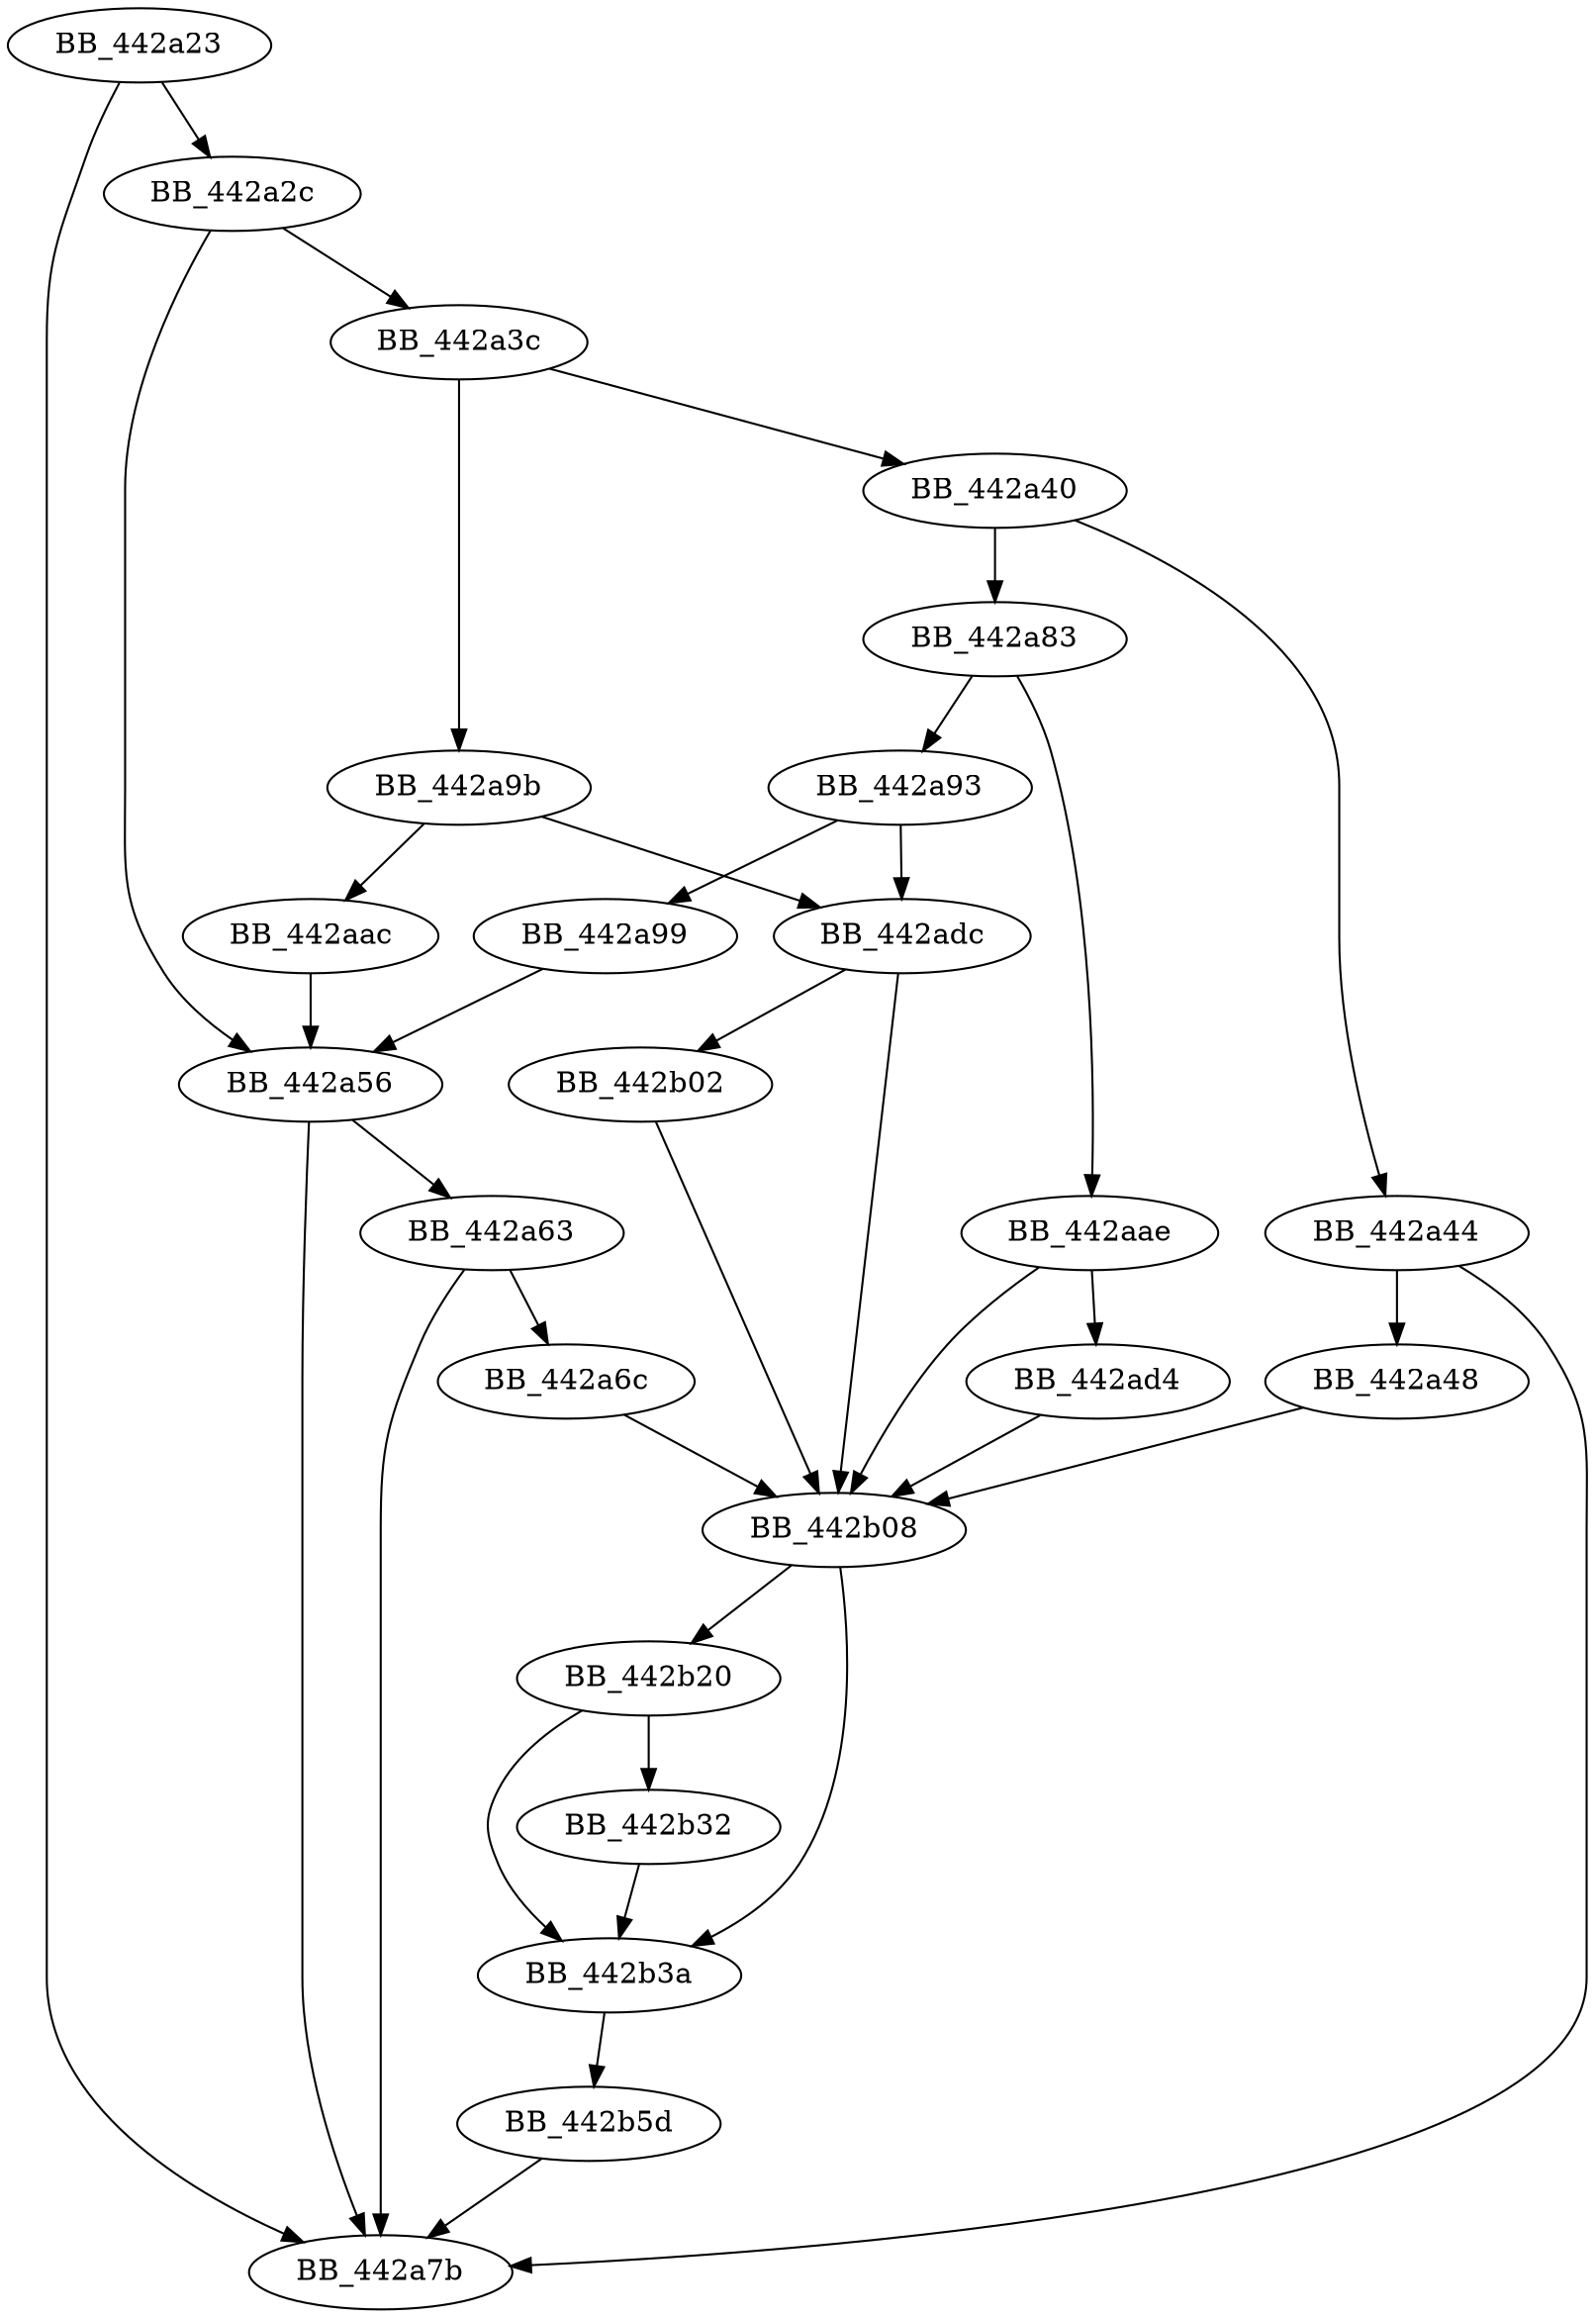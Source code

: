 DiGraph cintrinexit{
BB_442a23->BB_442a2c
BB_442a23->BB_442a7b
BB_442a2c->BB_442a3c
BB_442a2c->BB_442a56
BB_442a3c->BB_442a40
BB_442a3c->BB_442a9b
BB_442a40->BB_442a44
BB_442a40->BB_442a83
BB_442a44->BB_442a48
BB_442a44->BB_442a7b
BB_442a48->BB_442b08
BB_442a56->BB_442a63
BB_442a56->BB_442a7b
BB_442a63->BB_442a6c
BB_442a63->BB_442a7b
BB_442a6c->BB_442b08
BB_442a83->BB_442a93
BB_442a83->BB_442aae
BB_442a93->BB_442a99
BB_442a93->BB_442adc
BB_442a99->BB_442a56
BB_442a9b->BB_442aac
BB_442a9b->BB_442adc
BB_442aac->BB_442a56
BB_442aae->BB_442ad4
BB_442aae->BB_442b08
BB_442ad4->BB_442b08
BB_442adc->BB_442b02
BB_442adc->BB_442b08
BB_442b02->BB_442b08
BB_442b08->BB_442b20
BB_442b08->BB_442b3a
BB_442b20->BB_442b32
BB_442b20->BB_442b3a
BB_442b32->BB_442b3a
BB_442b3a->BB_442b5d
BB_442b5d->BB_442a7b
}
